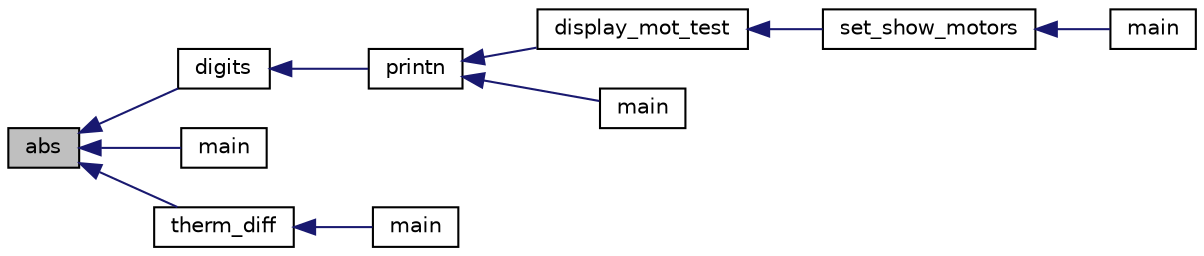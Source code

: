 digraph "abs"
{
  edge [fontname="Helvetica",fontsize="10",labelfontname="Helvetica",labelfontsize="10"];
  node [fontname="Helvetica",fontsize="10",shape=record];
  rankdir="LR";
  Node1 [label="abs",height=0.2,width=0.4,color="black", fillcolor="grey75", style="filled" fontcolor="black"];
  Node1 -> Node2 [dir="back",color="midnightblue",fontsize="10",style="solid",fontname="Helvetica"];
  Node2 [label="digits",height=0.2,width=0.4,color="black", fillcolor="white", style="filled",URL="$convert_8c.html#a89059167767e145e6fd47ada117f0ebc"];
  Node2 -> Node3 [dir="back",color="midnightblue",fontsize="10",style="solid",fontname="Helvetica"];
  Node3 [label="printn",height=0.2,width=0.4,color="black", fillcolor="white", style="filled",URL="$screen_8c.html#a598db0d698ebf794573aa38998ff031a"];
  Node3 -> Node4 [dir="back",color="midnightblue",fontsize="10",style="solid",fontname="Helvetica"];
  Node4 [label="display_mot_test",height=0.2,width=0.4,color="black", fillcolor="white", style="filled",URL="$test_2motor_8c.html#ae795df409b1689e7122dab70480e9b78"];
  Node4 -> Node5 [dir="back",color="midnightblue",fontsize="10",style="solid",fontname="Helvetica"];
  Node5 [label="set_show_motors",height=0.2,width=0.4,color="black", fillcolor="white", style="filled",URL="$test_2motor_8c.html#a9382922728322499a2a494319f2f948c"];
  Node5 -> Node6 [dir="back",color="midnightblue",fontsize="10",style="solid",fontname="Helvetica"];
  Node6 [label="main",height=0.2,width=0.4,color="black", fillcolor="white", style="filled",URL="$test_2motor_8c.html#acdef7a1fd863a6d3770c1268cb06add3"];
  Node3 -> Node7 [dir="back",color="midnightblue",fontsize="10",style="solid",fontname="Helvetica"];
  Node7 [label="main",height=0.2,width=0.4,color="black", fillcolor="white", style="filled",URL="$bumper_8c.html#acdef7a1fd863a6d3770c1268cb06add3"];
  Node1 -> Node8 [dir="back",color="midnightblue",fontsize="10",style="solid",fontname="Helvetica"];
  Node8 [label="main",height=0.2,width=0.4,color="black", fillcolor="white", style="filled",URL="$mic_8c.html#acdef7a1fd863a6d3770c1268cb06add3"];
  Node1 -> Node9 [dir="back",color="midnightblue",fontsize="10",style="solid",fontname="Helvetica"];
  Node9 [label="therm_diff",height=0.2,width=0.4,color="black", fillcolor="white", style="filled",URL="$photo_8c.html#a66f998077162963e411a04991dff9d0a"];
  Node9 -> Node10 [dir="back",color="midnightblue",fontsize="10",style="solid",fontname="Helvetica"];
  Node10 [label="main",height=0.2,width=0.4,color="black", fillcolor="white", style="filled",URL="$photo_8c.html#acdef7a1fd863a6d3770c1268cb06add3"];
}
